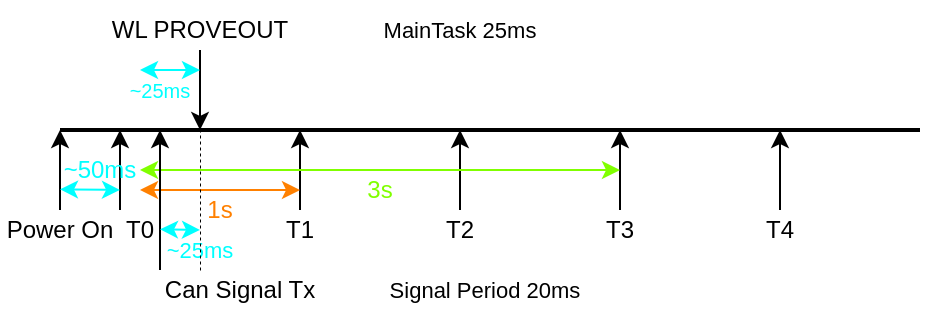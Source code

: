 <mxfile version="17.1.3" type="github">
  <diagram id="zbQYXli788dO3b4oevm9" name="Page-1">
    <mxGraphModel dx="170" dy="113" grid="1" gridSize="10" guides="1" tooltips="1" connect="1" arrows="1" fold="1" page="1" pageScale="1" pageWidth="1169" pageHeight="827" math="0" shadow="0">
      <root>
        <mxCell id="0" />
        <mxCell id="1" parent="0" />
        <mxCell id="Y7x8xCthmZxt27cXe_2x-1" value="" style="endArrow=none;html=1;strokeWidth=2;" parent="1" edge="1">
          <mxGeometry width="50" height="50" relative="1" as="geometry">
            <mxPoint x="400" y="120" as="sourcePoint" />
            <mxPoint x="830" y="120" as="targetPoint" />
          </mxGeometry>
        </mxCell>
        <mxCell id="Y7x8xCthmZxt27cXe_2x-2" value="" style="endArrow=classic;html=1;" parent="1" edge="1">
          <mxGeometry width="50" height="50" relative="1" as="geometry">
            <mxPoint x="400" y="160" as="sourcePoint" />
            <mxPoint x="400" y="120" as="targetPoint" />
          </mxGeometry>
        </mxCell>
        <mxCell id="Y7x8xCthmZxt27cXe_2x-3" value="Power On" style="text;html=1;strokeColor=none;fillColor=none;align=center;verticalAlign=middle;whiteSpace=wrap;rounded=0;" parent="1" vertex="1">
          <mxGeometry x="370" y="160" width="60" height="20" as="geometry" />
        </mxCell>
        <mxCell id="Y7x8xCthmZxt27cXe_2x-4" value="" style="endArrow=classic;html=1;" parent="1" edge="1">
          <mxGeometry width="50" height="50" relative="1" as="geometry">
            <mxPoint x="470" y="80" as="sourcePoint" />
            <mxPoint x="470" y="120" as="targetPoint" />
          </mxGeometry>
        </mxCell>
        <mxCell id="Y7x8xCthmZxt27cXe_2x-5" value="" style="endArrow=classic;html=1;" parent="1" edge="1">
          <mxGeometry width="50" height="50" relative="1" as="geometry">
            <mxPoint x="430" y="160" as="sourcePoint" />
            <mxPoint x="430" y="120" as="targetPoint" />
          </mxGeometry>
        </mxCell>
        <mxCell id="Y7x8xCthmZxt27cXe_2x-6" value="" style="endArrow=classic;html=1;" parent="1" edge="1">
          <mxGeometry width="50" height="50" relative="1" as="geometry">
            <mxPoint x="520" y="160" as="sourcePoint" />
            <mxPoint x="520" y="120" as="targetPoint" />
          </mxGeometry>
        </mxCell>
        <mxCell id="Y7x8xCthmZxt27cXe_2x-7" value="" style="endArrow=classic;html=1;" parent="1" edge="1">
          <mxGeometry width="50" height="50" relative="1" as="geometry">
            <mxPoint x="600" y="160" as="sourcePoint" />
            <mxPoint x="600" y="120" as="targetPoint" />
          </mxGeometry>
        </mxCell>
        <mxCell id="Y7x8xCthmZxt27cXe_2x-8" value="" style="endArrow=classic;html=1;" parent="1" edge="1">
          <mxGeometry width="50" height="50" relative="1" as="geometry">
            <mxPoint x="680" y="160" as="sourcePoint" />
            <mxPoint x="680" y="120" as="targetPoint" />
          </mxGeometry>
        </mxCell>
        <mxCell id="Y7x8xCthmZxt27cXe_2x-9" value="" style="endArrow=classic;html=1;" parent="1" edge="1">
          <mxGeometry width="50" height="50" relative="1" as="geometry">
            <mxPoint x="760" y="160" as="sourcePoint" />
            <mxPoint x="760" y="120" as="targetPoint" />
          </mxGeometry>
        </mxCell>
        <mxCell id="Y7x8xCthmZxt27cXe_2x-10" value="T0" style="text;html=1;strokeColor=none;fillColor=none;align=center;verticalAlign=middle;whiteSpace=wrap;rounded=0;" parent="1" vertex="1">
          <mxGeometry x="420" y="160" width="40" height="20" as="geometry" />
        </mxCell>
        <mxCell id="Y7x8xCthmZxt27cXe_2x-11" value="T1" style="text;html=1;strokeColor=none;fillColor=none;align=center;verticalAlign=middle;whiteSpace=wrap;rounded=0;" parent="1" vertex="1">
          <mxGeometry x="500" y="160" width="40" height="20" as="geometry" />
        </mxCell>
        <mxCell id="Y7x8xCthmZxt27cXe_2x-12" value="T2" style="text;html=1;strokeColor=none;fillColor=none;align=center;verticalAlign=middle;whiteSpace=wrap;rounded=0;" parent="1" vertex="1">
          <mxGeometry x="580" y="160" width="40" height="20" as="geometry" />
        </mxCell>
        <mxCell id="Y7x8xCthmZxt27cXe_2x-13" value="T3" style="text;html=1;strokeColor=none;fillColor=none;align=center;verticalAlign=middle;whiteSpace=wrap;rounded=0;" parent="1" vertex="1">
          <mxGeometry x="660" y="160" width="40" height="20" as="geometry" />
        </mxCell>
        <mxCell id="Y7x8xCthmZxt27cXe_2x-14" value="T4" style="text;html=1;strokeColor=none;fillColor=none;align=center;verticalAlign=middle;whiteSpace=wrap;rounded=0;" parent="1" vertex="1">
          <mxGeometry x="740" y="160" width="40" height="20" as="geometry" />
        </mxCell>
        <mxCell id="Y7x8xCthmZxt27cXe_2x-15" value="" style="endArrow=classic;startArrow=classic;html=1;strokeColor=#FF8000;" parent="1" edge="1">
          <mxGeometry width="50" height="50" relative="1" as="geometry">
            <mxPoint x="440" y="150" as="sourcePoint" />
            <mxPoint x="520" y="150" as="targetPoint" />
          </mxGeometry>
        </mxCell>
        <mxCell id="Y7x8xCthmZxt27cXe_2x-18" value="&lt;font color=&quot;#ff8000&quot;&gt;1s&lt;/font&gt;" style="text;html=1;strokeColor=none;fillColor=none;align=center;verticalAlign=middle;whiteSpace=wrap;rounded=0;" parent="1" vertex="1">
          <mxGeometry x="460" y="150" width="40" height="20" as="geometry" />
        </mxCell>
        <mxCell id="Y7x8xCthmZxt27cXe_2x-19" value="" style="endArrow=classic;startArrow=classic;html=1;strokeColor=#80FF00;" parent="1" edge="1">
          <mxGeometry width="50" height="50" relative="1" as="geometry">
            <mxPoint x="440" y="140" as="sourcePoint" />
            <mxPoint x="680" y="140" as="targetPoint" />
          </mxGeometry>
        </mxCell>
        <mxCell id="Y7x8xCthmZxt27cXe_2x-20" value="&lt;font color=&quot;#80ff00&quot;&gt;3s&lt;/font&gt;" style="text;html=1;strokeColor=none;fillColor=none;align=center;verticalAlign=middle;whiteSpace=wrap;rounded=0;" parent="1" vertex="1">
          <mxGeometry x="540" y="140" width="40" height="20" as="geometry" />
        </mxCell>
        <mxCell id="Y7x8xCthmZxt27cXe_2x-22" value="WL PROVEOUT" style="text;html=1;strokeColor=none;fillColor=none;align=center;verticalAlign=middle;whiteSpace=wrap;rounded=0;" parent="1" vertex="1">
          <mxGeometry x="420" y="60" width="100" height="20" as="geometry" />
        </mxCell>
        <mxCell id="Y7x8xCthmZxt27cXe_2x-23" value="" style="endArrow=classic;startArrow=classic;html=1;strokeWidth=1;strokeColor=#00FFFF;entryX=0.75;entryY=1;entryDx=0;entryDy=0;" parent="1" edge="1" target="Y7x8xCthmZxt27cXe_2x-24">
          <mxGeometry width="50" height="50" relative="1" as="geometry">
            <mxPoint x="400" y="149.66" as="sourcePoint" />
            <mxPoint x="420" y="150" as="targetPoint" />
          </mxGeometry>
        </mxCell>
        <mxCell id="Y7x8xCthmZxt27cXe_2x-24" value="&lt;font color=&quot;#00ffff&quot;&gt;~50ms&lt;/font&gt;" style="text;html=1;strokeColor=none;fillColor=none;align=center;verticalAlign=middle;whiteSpace=wrap;rounded=0;" parent="1" vertex="1">
          <mxGeometry x="400" y="130" width="40" height="20" as="geometry" />
        </mxCell>
        <mxCell id="Y7x8xCthmZxt27cXe_2x-28" value="" style="endArrow=classic;startArrow=classic;html=1;strokeColor=#00FFFF;strokeWidth=1;entryX=1;entryY=0;entryDx=0;entryDy=0;" parent="1" target="Y7x8xCthmZxt27cXe_2x-29" edge="1">
          <mxGeometry width="50" height="50" relative="1" as="geometry">
            <mxPoint x="440" y="90" as="sourcePoint" />
            <mxPoint x="470" y="90" as="targetPoint" />
          </mxGeometry>
        </mxCell>
        <mxCell id="Y7x8xCthmZxt27cXe_2x-29" value="&lt;font color=&quot;#00ffff&quot; style=&quot;font-size: 10px&quot;&gt;~25ms&lt;/font&gt;" style="text;html=1;strokeColor=none;fillColor=none;align=center;verticalAlign=middle;whiteSpace=wrap;rounded=0;" parent="1" vertex="1">
          <mxGeometry x="430" y="90" width="40" height="20" as="geometry" />
        </mxCell>
        <mxCell id="BDKT6mTgMpjXlnH-ZaIA-1" value="" style="endArrow=classic;html=1;rounded=0;" parent="1" edge="1">
          <mxGeometry width="50" height="50" relative="1" as="geometry">
            <mxPoint x="450" y="190" as="sourcePoint" />
            <mxPoint x="450" y="120" as="targetPoint" />
          </mxGeometry>
        </mxCell>
        <mxCell id="BDKT6mTgMpjXlnH-ZaIA-2" value="Can Signal Tx" style="text;html=1;strokeColor=none;fillColor=none;align=center;verticalAlign=middle;whiteSpace=wrap;rounded=0;" parent="1" vertex="1">
          <mxGeometry x="450" y="190" width="80" height="20" as="geometry" />
        </mxCell>
        <mxCell id="BDKT6mTgMpjXlnH-ZaIA-4" value="&lt;font color=&quot;#00ffff&quot; style=&quot;font-size: 11px&quot;&gt;~25ms&lt;/font&gt;" style="text;html=1;strokeColor=none;fillColor=none;align=center;verticalAlign=middle;whiteSpace=wrap;rounded=0;fontSize=12;" parent="1" vertex="1">
          <mxGeometry x="450" y="170" width="40" height="20" as="geometry" />
        </mxCell>
        <mxCell id="BDKT6mTgMpjXlnH-ZaIA-8" value="" style="endArrow=none;html=1;rounded=0;fontSize=11;strokeWidth=0.5;dashed=1;" parent="1" edge="1">
          <mxGeometry width="50" height="50" relative="1" as="geometry">
            <mxPoint x="470" y="190" as="sourcePoint" />
            <mxPoint x="470" y="120" as="targetPoint" />
          </mxGeometry>
        </mxCell>
        <mxCell id="BDKT6mTgMpjXlnH-ZaIA-10" value="MainTask 25ms" style="text;html=1;strokeColor=none;fillColor=none;align=center;verticalAlign=middle;whiteSpace=wrap;rounded=0;fontSize=11;" parent="1" vertex="1">
          <mxGeometry x="555" y="55" width="90" height="30" as="geometry" />
        </mxCell>
        <mxCell id="BDKT6mTgMpjXlnH-ZaIA-11" value="Signal Period 20ms" style="text;html=1;strokeColor=none;fillColor=none;align=center;verticalAlign=middle;whiteSpace=wrap;rounded=0;fontSize=11;" parent="1" vertex="1">
          <mxGeometry x="555" y="185" width="115" height="30" as="geometry" />
        </mxCell>
        <mxCell id="zEoYjrzIC77tojkHE-xY-3" value="" style="endArrow=classic;startArrow=classic;html=1;strokeWidth=1;strokeColor=#00FFFF;" edge="1" parent="1">
          <mxGeometry width="50" height="50" relative="1" as="geometry">
            <mxPoint x="450" y="169.66" as="sourcePoint" />
            <mxPoint x="470" y="170" as="targetPoint" />
          </mxGeometry>
        </mxCell>
      </root>
    </mxGraphModel>
  </diagram>
</mxfile>
